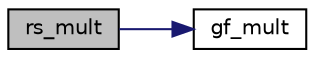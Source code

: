 digraph "rs_mult"
{
 // LATEX_PDF_SIZE
  edge [fontname="Helvetica",fontsize="10",labelfontname="Helvetica",labelfontsize="10"];
  node [fontname="Helvetica",fontsize="10",shape=record];
  rankdir="LR";
  Node15 [label="rs_mult",height=0.2,width=0.4,color="black", fillcolor="grey75", style="filled", fontcolor="black",tooltip=" "];
  Node15 -> Node16 [color="midnightblue",fontsize="10",style="solid",fontname="Helvetica"];
  Node16 [label="gf_mult",height=0.2,width=0.4,color="black", fillcolor="white", style="filled",URL="$twofish_8c.html#a50cb6cae0fa9050493e161c50a750fa2",tooltip=" "];
}

